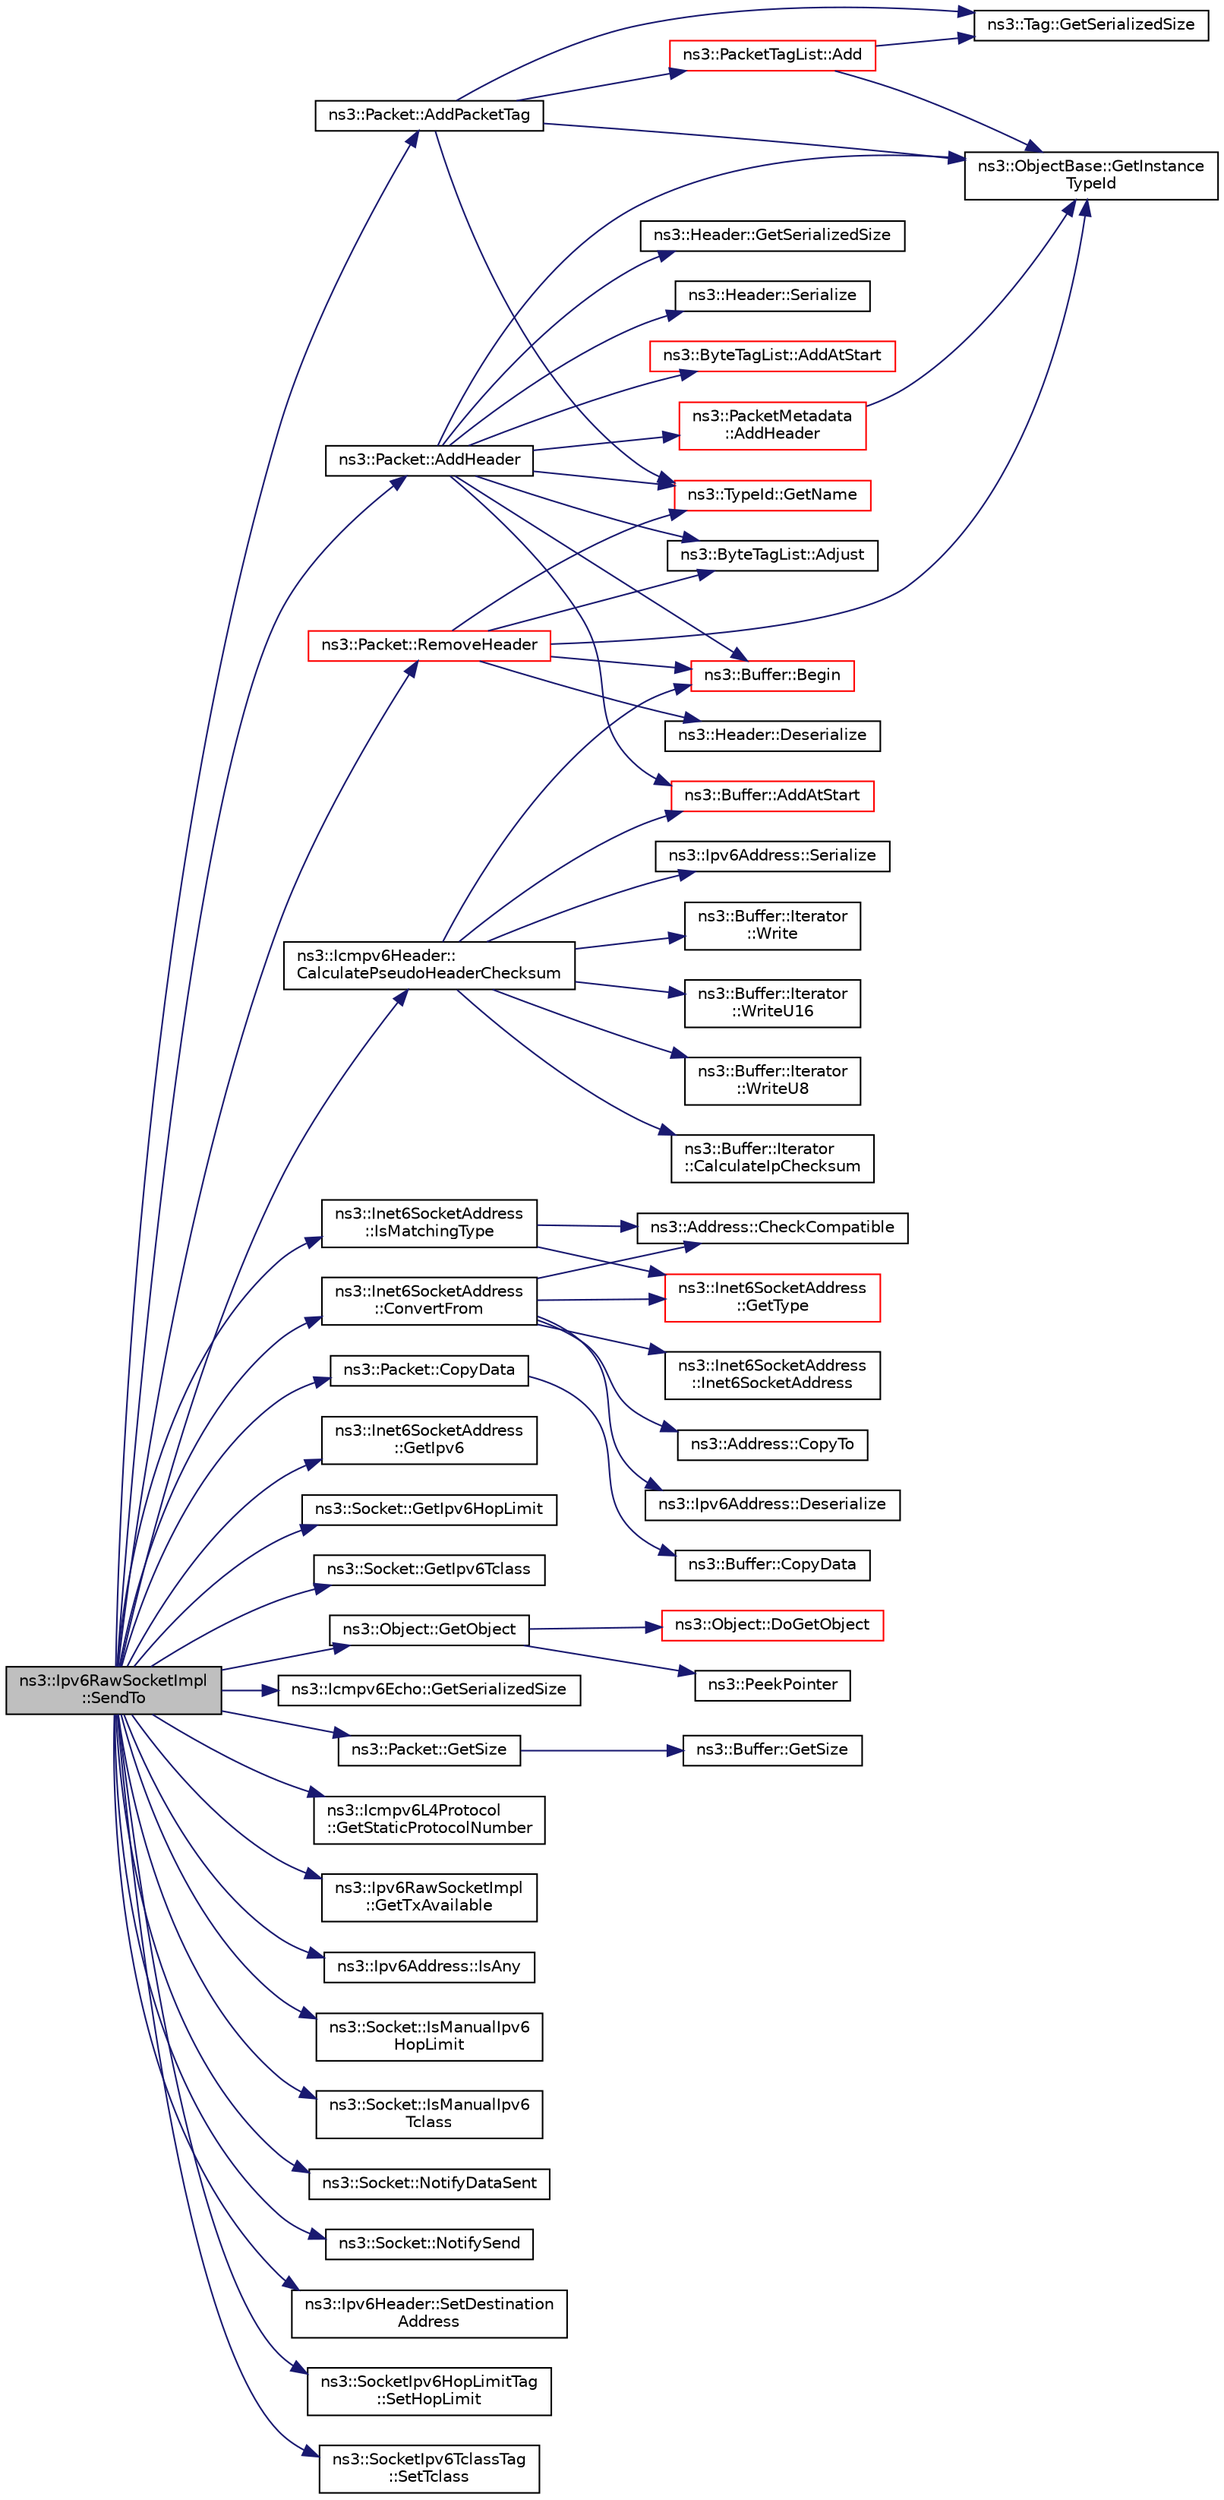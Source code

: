 digraph "ns3::Ipv6RawSocketImpl::SendTo"
{
 // LATEX_PDF_SIZE
  edge [fontname="Helvetica",fontsize="10",labelfontname="Helvetica",labelfontsize="10"];
  node [fontname="Helvetica",fontsize="10",shape=record];
  rankdir="LR";
  Node1 [label="ns3::Ipv6RawSocketImpl\l::SendTo",height=0.2,width=0.4,color="black", fillcolor="grey75", style="filled", fontcolor="black",tooltip="Send data to a specified peer."];
  Node1 -> Node2 [color="midnightblue",fontsize="10",style="solid",fontname="Helvetica"];
  Node2 [label="ns3::Packet::AddHeader",height=0.2,width=0.4,color="black", fillcolor="white", style="filled",URL="$classns3_1_1_packet.html#a465108c595a0bc592095cbcab1832ed8",tooltip="Add header to this packet."];
  Node2 -> Node3 [color="midnightblue",fontsize="10",style="solid",fontname="Helvetica"];
  Node3 [label="ns3::ByteTagList::AddAtStart",height=0.2,width=0.4,color="red", fillcolor="white", style="filled",URL="$classns3_1_1_byte_tag_list.html#acb4563fbe4299c55af41ba7a166b71d5",tooltip="Make sure that all offsets are bigger than prependOffset which represents the location where new byte..."];
  Node2 -> Node9 [color="midnightblue",fontsize="10",style="solid",fontname="Helvetica"];
  Node9 [label="ns3::Buffer::AddAtStart",height=0.2,width=0.4,color="red", fillcolor="white", style="filled",URL="$classns3_1_1_buffer.html#a8abd8164c3671d3dadc98fc66fade7b1",tooltip=" "];
  Node2 -> Node19 [color="midnightblue",fontsize="10",style="solid",fontname="Helvetica"];
  Node19 [label="ns3::PacketMetadata\l::AddHeader",height=0.2,width=0.4,color="red", fillcolor="white", style="filled",URL="$classns3_1_1_packet_metadata.html#abdce736c4c5f647242f0808c0d2f9249",tooltip="Add an header."];
  Node19 -> Node32 [color="midnightblue",fontsize="10",style="solid",fontname="Helvetica"];
  Node32 [label="ns3::ObjectBase::GetInstance\lTypeId",height=0.2,width=0.4,color="black", fillcolor="white", style="filled",URL="$classns3_1_1_object_base.html#abe5b43a6f5b99a92a4c3122db31f06fb",tooltip="Get the most derived TypeId for this Object."];
  Node2 -> Node39 [color="midnightblue",fontsize="10",style="solid",fontname="Helvetica"];
  Node39 [label="ns3::ByteTagList::Adjust",height=0.2,width=0.4,color="black", fillcolor="white", style="filled",URL="$classns3_1_1_byte_tag_list.html#a1fec06d7e6daaf8039cf2a148e4090f2",tooltip="Adjust the offsets stored internally by the adjustment delta."];
  Node2 -> Node40 [color="midnightblue",fontsize="10",style="solid",fontname="Helvetica"];
  Node40 [label="ns3::Buffer::Begin",height=0.2,width=0.4,color="red", fillcolor="white", style="filled",URL="$classns3_1_1_buffer.html#acb977a0179de9abe4e295ce22023b4ca",tooltip=" "];
  Node2 -> Node32 [color="midnightblue",fontsize="10",style="solid",fontname="Helvetica"];
  Node2 -> Node41 [color="midnightblue",fontsize="10",style="solid",fontname="Helvetica"];
  Node41 [label="ns3::TypeId::GetName",height=0.2,width=0.4,color="red", fillcolor="white", style="filled",URL="$classns3_1_1_type_id.html#abc4965475a579c2afdc668d7a7d58374",tooltip="Get the name."];
  Node2 -> Node45 [color="midnightblue",fontsize="10",style="solid",fontname="Helvetica"];
  Node45 [label="ns3::Header::GetSerializedSize",height=0.2,width=0.4,color="black", fillcolor="white", style="filled",URL="$classns3_1_1_header.html#a6ef0497eabc1b1fb0ad42738eb73f934",tooltip=" "];
  Node2 -> Node46 [color="midnightblue",fontsize="10",style="solid",fontname="Helvetica"];
  Node46 [label="ns3::Header::Serialize",height=0.2,width=0.4,color="black", fillcolor="white", style="filled",URL="$classns3_1_1_header.html#afb61f1aac69ff8349a6bfe521fab5404",tooltip=" "];
  Node1 -> Node47 [color="midnightblue",fontsize="10",style="solid",fontname="Helvetica"];
  Node47 [label="ns3::Packet::AddPacketTag",height=0.2,width=0.4,color="black", fillcolor="white", style="filled",URL="$classns3_1_1_packet.html#ac4a6bcd77e58bdc14c42a7d572d66cc9",tooltip="Add a packet tag."];
  Node47 -> Node48 [color="midnightblue",fontsize="10",style="solid",fontname="Helvetica"];
  Node48 [label="ns3::PacketTagList::Add",height=0.2,width=0.4,color="red", fillcolor="white", style="filled",URL="$classns3_1_1_packet_tag_list.html#af0d2442e29d24184d7c439f69977fbad",tooltip="Add a tag to the head of this branch."];
  Node48 -> Node32 [color="midnightblue",fontsize="10",style="solid",fontname="Helvetica"];
  Node48 -> Node51 [color="midnightblue",fontsize="10",style="solid",fontname="Helvetica"];
  Node51 [label="ns3::Tag::GetSerializedSize",height=0.2,width=0.4,color="black", fillcolor="white", style="filled",URL="$classns3_1_1_tag.html#a01c8efdea943fd8cce2ef5d4d67eefa6",tooltip=" "];
  Node47 -> Node32 [color="midnightblue",fontsize="10",style="solid",fontname="Helvetica"];
  Node47 -> Node41 [color="midnightblue",fontsize="10",style="solid",fontname="Helvetica"];
  Node47 -> Node51 [color="midnightblue",fontsize="10",style="solid",fontname="Helvetica"];
  Node1 -> Node53 [color="midnightblue",fontsize="10",style="solid",fontname="Helvetica"];
  Node53 [label="ns3::Icmpv6Header::\lCalculatePseudoHeaderChecksum",height=0.2,width=0.4,color="black", fillcolor="white", style="filled",URL="$classns3_1_1_icmpv6_header.html#aa0598a05dad2904576ed853885f4ed40",tooltip="Calculate pseudo header checksum for IPv6."];
  Node53 -> Node9 [color="midnightblue",fontsize="10",style="solid",fontname="Helvetica"];
  Node53 -> Node40 [color="midnightblue",fontsize="10",style="solid",fontname="Helvetica"];
  Node53 -> Node54 [color="midnightblue",fontsize="10",style="solid",fontname="Helvetica"];
  Node54 [label="ns3::Buffer::Iterator\l::CalculateIpChecksum",height=0.2,width=0.4,color="black", fillcolor="white", style="filled",URL="$classns3_1_1_buffer_1_1_iterator.html#a3c7784ed3f45948da2cf8754ad1606d5",tooltip="Calculate the checksum."];
  Node53 -> Node55 [color="midnightblue",fontsize="10",style="solid",fontname="Helvetica"];
  Node55 [label="ns3::Ipv6Address::Serialize",height=0.2,width=0.4,color="black", fillcolor="white", style="filled",URL="$classns3_1_1_ipv6_address.html#a9f32100844ccb06148ce661a833716bc",tooltip="Serialize this address to a 16-byte buffer."];
  Node53 -> Node56 [color="midnightblue",fontsize="10",style="solid",fontname="Helvetica"];
  Node56 [label="ns3::Buffer::Iterator\l::Write",height=0.2,width=0.4,color="black", fillcolor="white", style="filled",URL="$classns3_1_1_buffer_1_1_iterator.html#a087b4e6b5d038544c750c741e8932d69",tooltip=" "];
  Node53 -> Node57 [color="midnightblue",fontsize="10",style="solid",fontname="Helvetica"];
  Node57 [label="ns3::Buffer::Iterator\l::WriteU16",height=0.2,width=0.4,color="black", fillcolor="white", style="filled",URL="$classns3_1_1_buffer_1_1_iterator.html#a67fdfa2b4295a6f807b9670c7c8e4c0b",tooltip=" "];
  Node53 -> Node58 [color="midnightblue",fontsize="10",style="solid",fontname="Helvetica"];
  Node58 [label="ns3::Buffer::Iterator\l::WriteU8",height=0.2,width=0.4,color="black", fillcolor="white", style="filled",URL="$classns3_1_1_buffer_1_1_iterator.html#a3c7bacca6cbb821c9d14fa4626b7ae16",tooltip=" "];
  Node1 -> Node59 [color="midnightblue",fontsize="10",style="solid",fontname="Helvetica"];
  Node59 [label="ns3::Inet6SocketAddress\l::ConvertFrom",height=0.2,width=0.4,color="black", fillcolor="white", style="filled",URL="$classns3_1_1_inet6_socket_address.html#a2177c66e1bcf17c85dcffb9d2a971f5a",tooltip="Convert the address to a InetSocketAddress."];
  Node59 -> Node60 [color="midnightblue",fontsize="10",style="solid",fontname="Helvetica"];
  Node60 [label="ns3::Inet6SocketAddress\l::Inet6SocketAddress",height=0.2,width=0.4,color="black", fillcolor="white", style="filled",URL="$classns3_1_1_inet6_socket_address.html#a33435953a9ae4930e4cb4d8fbe592709",tooltip="Constructor."];
  Node59 -> Node61 [color="midnightblue",fontsize="10",style="solid",fontname="Helvetica"];
  Node61 [label="ns3::Address::CheckCompatible",height=0.2,width=0.4,color="black", fillcolor="white", style="filled",URL="$classns3_1_1_address.html#ab6dee6b9894c5877a1ceb377b0abbb1d",tooltip=" "];
  Node59 -> Node62 [color="midnightblue",fontsize="10",style="solid",fontname="Helvetica"];
  Node62 [label="ns3::Address::CopyTo",height=0.2,width=0.4,color="black", fillcolor="white", style="filled",URL="$classns3_1_1_address.html#ad4134d0978220e8d2920c27dc13cb320",tooltip="Copy the address bytes into a buffer."];
  Node59 -> Node63 [color="midnightblue",fontsize="10",style="solid",fontname="Helvetica"];
  Node63 [label="ns3::Ipv6Address::Deserialize",height=0.2,width=0.4,color="black", fillcolor="white", style="filled",URL="$classns3_1_1_ipv6_address.html#a5c6a183643ab8f7371bd490ac22c4ffc",tooltip="Deserialize this address."];
  Node59 -> Node64 [color="midnightblue",fontsize="10",style="solid",fontname="Helvetica"];
  Node64 [label="ns3::Inet6SocketAddress\l::GetType",height=0.2,width=0.4,color="red", fillcolor="white", style="filled",URL="$classns3_1_1_inet6_socket_address.html#a92ecdd9962a0384fd374be86d6a18060",tooltip="Get the type."];
  Node1 -> Node66 [color="midnightblue",fontsize="10",style="solid",fontname="Helvetica"];
  Node66 [label="ns3::Packet::CopyData",height=0.2,width=0.4,color="black", fillcolor="white", style="filled",URL="$classns3_1_1_packet.html#a5bafd70ccf970b10524e2d61afd39dc1",tooltip="Copy the packet contents to a byte buffer."];
  Node66 -> Node67 [color="midnightblue",fontsize="10",style="solid",fontname="Helvetica"];
  Node67 [label="ns3::Buffer::CopyData",height=0.2,width=0.4,color="black", fillcolor="white", style="filled",URL="$classns3_1_1_buffer.html#a767c8ec06a1307b569b9a5996dcacf91",tooltip="Copy the specified amount of data from the buffer to the given output stream."];
  Node1 -> Node68 [color="midnightblue",fontsize="10",style="solid",fontname="Helvetica"];
  Node68 [label="ns3::Inet6SocketAddress\l::GetIpv6",height=0.2,width=0.4,color="black", fillcolor="white", style="filled",URL="$classns3_1_1_inet6_socket_address.html#a5f0d6425ae43b8c72fc6eaa1645a0d68",tooltip="Get the IPv6 address."];
  Node1 -> Node69 [color="midnightblue",fontsize="10",style="solid",fontname="Helvetica"];
  Node69 [label="ns3::Socket::GetIpv6HopLimit",height=0.2,width=0.4,color="black", fillcolor="white", style="filled",URL="$classns3_1_1_socket.html#ab1dd38badcb59a53ff7954c572520ebb",tooltip="Query the value of IP Hop Limit field of this socket."];
  Node1 -> Node70 [color="midnightblue",fontsize="10",style="solid",fontname="Helvetica"];
  Node70 [label="ns3::Socket::GetIpv6Tclass",height=0.2,width=0.4,color="black", fillcolor="white", style="filled",URL="$classns3_1_1_socket.html#a0e2eca67a65a0311155f258ab5909591",tooltip="Query the value of IPv6 Traffic Class field of this socket."];
  Node1 -> Node71 [color="midnightblue",fontsize="10",style="solid",fontname="Helvetica"];
  Node71 [label="ns3::Object::GetObject",height=0.2,width=0.4,color="black", fillcolor="white", style="filled",URL="$classns3_1_1_object.html#ad21f5401ff705cd29c37f931ea3afc18",tooltip="Get a pointer to the requested aggregated Object."];
  Node71 -> Node72 [color="midnightblue",fontsize="10",style="solid",fontname="Helvetica"];
  Node72 [label="ns3::Object::DoGetObject",height=0.2,width=0.4,color="red", fillcolor="white", style="filled",URL="$classns3_1_1_object.html#a7c009975f7c0994cb47a69f713745e0a",tooltip="Find an Object of TypeId tid in the aggregates of this Object."];
  Node71 -> Node83 [color="midnightblue",fontsize="10",style="solid",fontname="Helvetica"];
  Node83 [label="ns3::PeekPointer",height=0.2,width=0.4,color="black", fillcolor="white", style="filled",URL="$namespacens3.html#af2a7557fe9afdd98d8f6f8f6e412cf5a",tooltip=" "];
  Node1 -> Node84 [color="midnightblue",fontsize="10",style="solid",fontname="Helvetica"];
  Node84 [label="ns3::Icmpv6Echo::GetSerializedSize",height=0.2,width=0.4,color="black", fillcolor="white", style="filled",URL="$classns3_1_1_icmpv6_echo.html#afba927acb5bf8635a417db0ae40d4624",tooltip="Get the serialized size."];
  Node1 -> Node85 [color="midnightblue",fontsize="10",style="solid",fontname="Helvetica"];
  Node85 [label="ns3::Packet::GetSize",height=0.2,width=0.4,color="black", fillcolor="white", style="filled",URL="$classns3_1_1_packet.html#afff7cb1ff518ee6dc0d424e10a5ad6ec",tooltip="Returns the the size in bytes of the packet (including the zero-filled initial payload)."];
  Node85 -> Node86 [color="midnightblue",fontsize="10",style="solid",fontname="Helvetica"];
  Node86 [label="ns3::Buffer::GetSize",height=0.2,width=0.4,color="black", fillcolor="white", style="filled",URL="$classns3_1_1_buffer.html#a60c9172d2b102f8856c81b2126c8b209",tooltip=" "];
  Node1 -> Node87 [color="midnightblue",fontsize="10",style="solid",fontname="Helvetica"];
  Node87 [label="ns3::Icmpv6L4Protocol\l::GetStaticProtocolNumber",height=0.2,width=0.4,color="black", fillcolor="white", style="filled",URL="$classns3_1_1_icmpv6_l4_protocol.html#af845269e6c3f4509a4e287195c965afc",tooltip="Get ICMPv6 protocol number."];
  Node1 -> Node88 [color="midnightblue",fontsize="10",style="solid",fontname="Helvetica"];
  Node88 [label="ns3::Ipv6RawSocketImpl\l::GetTxAvailable",height=0.2,width=0.4,color="black", fillcolor="white", style="filled",URL="$classns3_1_1_ipv6_raw_socket_impl.html#afa749432742d97d94fdde8945f5365f4",tooltip="Returns the number of bytes which can be sent in a single call to Send."];
  Node1 -> Node89 [color="midnightblue",fontsize="10",style="solid",fontname="Helvetica"];
  Node89 [label="ns3::Ipv6Address::IsAny",height=0.2,width=0.4,color="black", fillcolor="white", style="filled",URL="$classns3_1_1_ipv6_address.html#aaacafa8d26946a16a5688777b696277a",tooltip="If the IPv6 address is the \"Any\" address."];
  Node1 -> Node90 [color="midnightblue",fontsize="10",style="solid",fontname="Helvetica"];
  Node90 [label="ns3::Socket::IsManualIpv6\lHopLimit",height=0.2,width=0.4,color="black", fillcolor="white", style="filled",URL="$classns3_1_1_socket.html#a06031be7af7fa4749d53d748d30e79d1",tooltip="Checks if the socket has a specific IPv6 Hop Limit set."];
  Node1 -> Node91 [color="midnightblue",fontsize="10",style="solid",fontname="Helvetica"];
  Node91 [label="ns3::Socket::IsManualIpv6\lTclass",height=0.2,width=0.4,color="black", fillcolor="white", style="filled",URL="$classns3_1_1_socket.html#ad3d1e3bc5728d3900bcdf377bc3cb957",tooltip="Checks if the socket has a specific IPv6 Tclass set."];
  Node1 -> Node92 [color="midnightblue",fontsize="10",style="solid",fontname="Helvetica"];
  Node92 [label="ns3::Inet6SocketAddress\l::IsMatchingType",height=0.2,width=0.4,color="black", fillcolor="white", style="filled",URL="$classns3_1_1_inet6_socket_address.html#a4d928c54affbfb530a12076d6d7e0540",tooltip="If the address match."];
  Node92 -> Node61 [color="midnightblue",fontsize="10",style="solid",fontname="Helvetica"];
  Node92 -> Node64 [color="midnightblue",fontsize="10",style="solid",fontname="Helvetica"];
  Node1 -> Node93 [color="midnightblue",fontsize="10",style="solid",fontname="Helvetica"];
  Node93 [label="ns3::Socket::NotifyDataSent",height=0.2,width=0.4,color="black", fillcolor="white", style="filled",URL="$classns3_1_1_socket.html#ae478fc503f7041a1da5e9db361f1ae20",tooltip="Notify through the callback (if set) that some data have been sent."];
  Node1 -> Node94 [color="midnightblue",fontsize="10",style="solid",fontname="Helvetica"];
  Node94 [label="ns3::Socket::NotifySend",height=0.2,width=0.4,color="black", fillcolor="white", style="filled",URL="$classns3_1_1_socket.html#a34cd5de5b9feeadd6ba8973b954c3d5f",tooltip="Notify through the callback (if set) that some data have been sent."];
  Node1 -> Node95 [color="midnightblue",fontsize="10",style="solid",fontname="Helvetica"];
  Node95 [label="ns3::Packet::RemoveHeader",height=0.2,width=0.4,color="red", fillcolor="white", style="filled",URL="$classns3_1_1_packet.html#a0961eccf975d75f902d40956c93ba63e",tooltip="Deserialize and remove the header from the internal buffer."];
  Node95 -> Node39 [color="midnightblue",fontsize="10",style="solid",fontname="Helvetica"];
  Node95 -> Node40 [color="midnightblue",fontsize="10",style="solid",fontname="Helvetica"];
  Node95 -> Node96 [color="midnightblue",fontsize="10",style="solid",fontname="Helvetica"];
  Node96 [label="ns3::Header::Deserialize",height=0.2,width=0.4,color="black", fillcolor="white", style="filled",URL="$classns3_1_1_header.html#a78be9400bb66b2a8543606f395ef5396",tooltip=" "];
  Node95 -> Node32 [color="midnightblue",fontsize="10",style="solid",fontname="Helvetica"];
  Node95 -> Node41 [color="midnightblue",fontsize="10",style="solid",fontname="Helvetica"];
  Node1 -> Node99 [color="midnightblue",fontsize="10",style="solid",fontname="Helvetica"];
  Node99 [label="ns3::Ipv6Header::SetDestination\lAddress",height=0.2,width=0.4,color="black", fillcolor="white", style="filled",URL="$classns3_1_1_ipv6_header.html#af42a4936f1f94fa012dfd33e3d5d9e9a",tooltip="Set the \"Destination address\" field."];
  Node1 -> Node100 [color="midnightblue",fontsize="10",style="solid",fontname="Helvetica"];
  Node100 [label="ns3::SocketIpv6HopLimitTag\l::SetHopLimit",height=0.2,width=0.4,color="black", fillcolor="white", style="filled",URL="$classns3_1_1_socket_ipv6_hop_limit_tag.html#a788df60ac4c987e997e15ba8cb691b60",tooltip="Set the tag's Hop Limit."];
  Node1 -> Node101 [color="midnightblue",fontsize="10",style="solid",fontname="Helvetica"];
  Node101 [label="ns3::SocketIpv6TclassTag\l::SetTclass",height=0.2,width=0.4,color="black", fillcolor="white", style="filled",URL="$classns3_1_1_socket_ipv6_tclass_tag.html#aee319e224e59778f2195f7b3819aa40f",tooltip="Set the tag's Tclass."];
}
